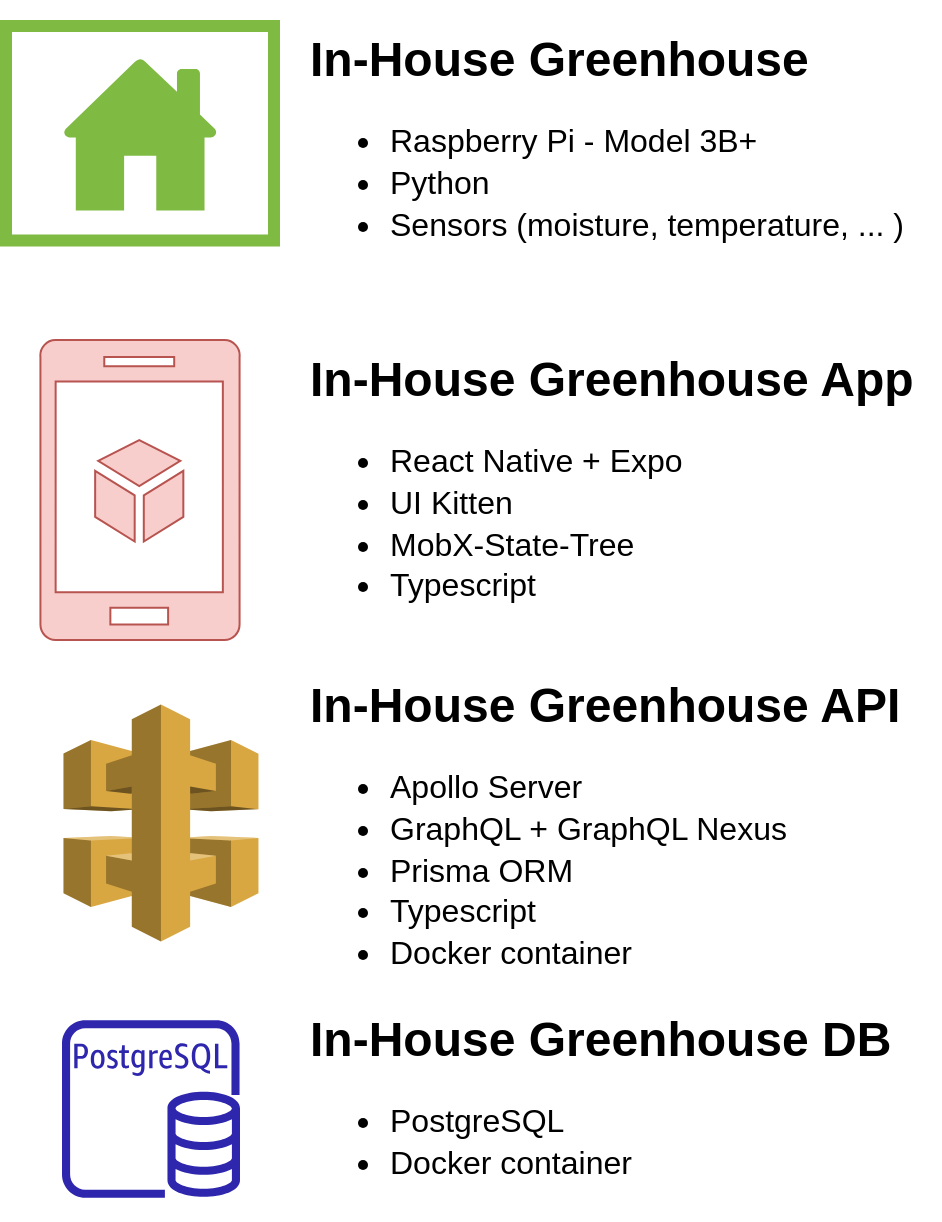 <mxfile version="17.1.3" type="device"><diagram id="hLwQo7YpjeB7Ec26RsVD" name="Page-1"><mxGraphModel dx="946" dy="673" grid="1" gridSize="10" guides="1" tooltips="1" connect="1" arrows="1" fold="1" page="1" pageScale="1" pageWidth="827" pageHeight="1169" math="0" shadow="0"><root><mxCell id="0"/><mxCell id="1" parent="0"/><mxCell id="FfYnIlTrgqzuwT3B9pw0-1" value="" style="sketch=0;pointerEvents=1;shadow=0;dashed=0;html=1;strokeColor=none;labelPosition=center;verticalLabelPosition=bottom;verticalAlign=top;outlineConnect=0;align=center;shape=mxgraph.office.concepts.home_page;fillColor=#7FBA42;" vertex="1" parent="1"><mxGeometry x="140" y="40" width="140" height="113.25" as="geometry"/></mxCell><mxCell id="FfYnIlTrgqzuwT3B9pw0-3" value="&lt;h1&gt;In-House Greenhouse&lt;/h1&gt;&lt;div style=&quot;font-size: 16px&quot;&gt;&lt;ul style=&quot;line-height: 1.3&quot;&gt;&lt;li&gt;Raspberry Pi - Model 3B+&lt;/li&gt;&lt;li&gt;Python&lt;/li&gt;&lt;li&gt;Sensors (moisture, temperature, ... )&lt;/li&gt;&lt;/ul&gt;&lt;/div&gt;" style="text;html=1;strokeColor=none;fillColor=none;spacing=5;spacingTop=-20;whiteSpace=wrap;overflow=hidden;rounded=0;" vertex="1" parent="1"><mxGeometry x="290" y="40" width="320" height="120" as="geometry"/></mxCell><mxCell id="FfYnIlTrgqzuwT3B9pw0-4" value="" style="verticalLabelPosition=bottom;html=1;verticalAlign=top;align=center;shape=mxgraph.azure.mobile_services;pointerEvents=1;fillColor=#f8cecc;strokeColor=#b85450;" vertex="1" parent="1"><mxGeometry x="160" y="200" width="100" height="150" as="geometry"/></mxCell><mxCell id="FfYnIlTrgqzuwT3B9pw0-5" value="&lt;h1&gt;In-House Greenhouse App&lt;/h1&gt;&lt;div style=&quot;font-size: 16px&quot;&gt;&lt;ul style=&quot;line-height: 1.3&quot;&gt;&lt;li&gt;React Native + Expo&lt;/li&gt;&lt;li&gt;UI Kitten&lt;/li&gt;&lt;li&gt;MobX-State-Tree&lt;/li&gt;&lt;li&gt;Typescript&lt;/li&gt;&lt;/ul&gt;&lt;/div&gt;" style="text;html=1;strokeColor=none;fillColor=none;spacing=5;spacingTop=-20;whiteSpace=wrap;overflow=hidden;rounded=0;" vertex="1" parent="1"><mxGeometry x="290" y="200" width="320" height="150" as="geometry"/></mxCell><mxCell id="FfYnIlTrgqzuwT3B9pw0-6" value="" style="outlineConnect=0;dashed=0;verticalLabelPosition=bottom;verticalAlign=top;align=center;html=1;shape=mxgraph.aws3.api_gateway;fillColor=#D9A741;gradientColor=none;" vertex="1" parent="1"><mxGeometry x="171.75" y="382.25" width="97.48" height="118.5" as="geometry"/></mxCell><mxCell id="FfYnIlTrgqzuwT3B9pw0-7" value="&lt;h1&gt;In-House Greenhouse API&lt;/h1&gt;&lt;div style=&quot;font-size: 16px&quot;&gt;&lt;ul style=&quot;line-height: 1.3&quot;&gt;&lt;li&gt;Apollo Server&lt;/li&gt;&lt;li&gt;GraphQL + GraphQL Nexus&lt;/li&gt;&lt;li&gt;Prisma ORM&lt;/li&gt;&lt;li&gt;Typescript&lt;/li&gt;&lt;li&gt;Docker container&lt;/li&gt;&lt;/ul&gt;&lt;/div&gt;" style="text;html=1;strokeColor=none;fillColor=none;spacing=5;spacingTop=-20;whiteSpace=wrap;overflow=hidden;rounded=0;" vertex="1" parent="1"><mxGeometry x="290" y="363" width="320" height="157" as="geometry"/></mxCell><mxCell id="FfYnIlTrgqzuwT3B9pw0-10" value="" style="sketch=0;outlineConnect=0;fontColor=#232F3E;gradientColor=none;fillColor=#2E27AD;strokeColor=none;dashed=0;verticalLabelPosition=bottom;verticalAlign=top;align=center;html=1;fontSize=12;fontStyle=0;aspect=fixed;pointerEvents=1;shape=mxgraph.aws4.rds_postgresql_instance;" vertex="1" parent="1"><mxGeometry x="171.0" y="540" width="89" height="89" as="geometry"/></mxCell><mxCell id="FfYnIlTrgqzuwT3B9pw0-11" value="&lt;h1&gt;In-House Greenhouse DB&lt;/h1&gt;&lt;div style=&quot;font-size: 16px&quot;&gt;&lt;ul style=&quot;line-height: 1.3&quot;&gt;&lt;li&gt;PostgreSQL&lt;/li&gt;&lt;li&gt;Docker container&lt;/li&gt;&lt;/ul&gt;&lt;/div&gt;" style="text;html=1;strokeColor=none;fillColor=none;spacing=5;spacingTop=-20;whiteSpace=wrap;overflow=hidden;rounded=0;" vertex="1" parent="1"><mxGeometry x="290" y="530" width="320" height="110" as="geometry"/></mxCell></root></mxGraphModel></diagram></mxfile>
